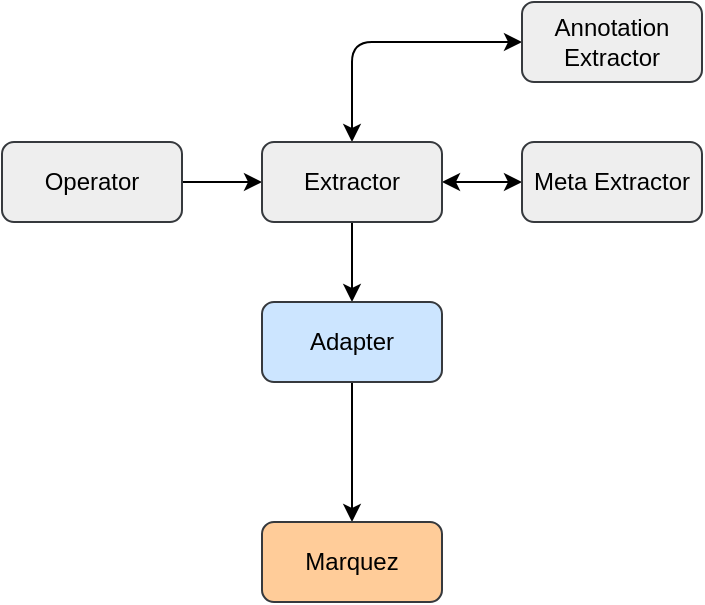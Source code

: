 <mxfile>
    <diagram id="jJLUMpvyFt2VE4kmnEqa" name="Page-1">
        <mxGraphModel dx="820" dy="478" grid="1" gridSize="10" guides="1" tooltips="1" connect="1" arrows="1" fold="1" page="1" pageScale="1" pageWidth="850" pageHeight="1100" math="0" shadow="0">
            <root>
                <mxCell id="0"/>
                <mxCell id="1" parent="0"/>
                <mxCell id="6" style="edgeStyle=none;html=1;entryX=0;entryY=0.5;entryDx=0;entryDy=0;" edge="1" parent="1" source="2" target="3">
                    <mxGeometry relative="1" as="geometry"/>
                </mxCell>
                <mxCell id="2" value="Operator" style="rounded=1;whiteSpace=wrap;html=1;fillColor=#eeeeee;strokeColor=#36393d;" parent="1" vertex="1">
                    <mxGeometry x="150" y="140" width="90" height="40" as="geometry"/>
                </mxCell>
                <mxCell id="7" style="edgeStyle=none;html=1;entryX=0;entryY=0.5;entryDx=0;entryDy=0;startArrow=classic;startFill=1;" edge="1" parent="1" source="3" target="5">
                    <mxGeometry relative="1" as="geometry"/>
                </mxCell>
                <mxCell id="8" style="edgeStyle=none;html=1;entryX=0.5;entryY=0;entryDx=0;entryDy=0;startArrow=none;startFill=0;" edge="1" parent="1" source="3" target="4">
                    <mxGeometry relative="1" as="geometry"/>
                </mxCell>
                <mxCell id="12" style="edgeStyle=orthogonalEdgeStyle;html=1;entryX=0;entryY=0.5;entryDx=0;entryDy=0;startArrow=classic;startFill=1;exitX=0.5;exitY=0;exitDx=0;exitDy=0;" edge="1" parent="1" source="3" target="11">
                    <mxGeometry relative="1" as="geometry"/>
                </mxCell>
                <mxCell id="3" value="Extractor" style="rounded=1;whiteSpace=wrap;html=1;fillColor=#eeeeee;strokeColor=#36393d;" parent="1" vertex="1">
                    <mxGeometry x="280" y="140" width="90" height="40" as="geometry"/>
                </mxCell>
                <mxCell id="10" style="edgeStyle=none;html=1;entryX=0.5;entryY=0;entryDx=0;entryDy=0;startArrow=none;startFill=0;" edge="1" parent="1" source="4" target="9">
                    <mxGeometry relative="1" as="geometry"/>
                </mxCell>
                <mxCell id="4" value="Adapter" style="rounded=1;whiteSpace=wrap;html=1;fillColor=#cce5ff;strokeColor=#36393d;" vertex="1" parent="1">
                    <mxGeometry x="280" y="220" width="90" height="40" as="geometry"/>
                </mxCell>
                <mxCell id="5" value="Meta Extractor" style="rounded=1;whiteSpace=wrap;html=1;fillColor=#eeeeee;strokeColor=#36393d;" vertex="1" parent="1">
                    <mxGeometry x="410" y="140" width="90" height="40" as="geometry"/>
                </mxCell>
                <mxCell id="9" value="Marquez" style="rounded=1;whiteSpace=wrap;html=1;fillColor=#ffcc99;strokeColor=#36393d;" vertex="1" parent="1">
                    <mxGeometry x="280" y="330" width="90" height="40" as="geometry"/>
                </mxCell>
                <mxCell id="11" value="Annotation&lt;br&gt;Extractor" style="rounded=1;whiteSpace=wrap;html=1;fillColor=#eeeeee;strokeColor=#36393d;" vertex="1" parent="1">
                    <mxGeometry x="410" y="70" width="90" height="40" as="geometry"/>
                </mxCell>
            </root>
        </mxGraphModel>
    </diagram>
</mxfile>